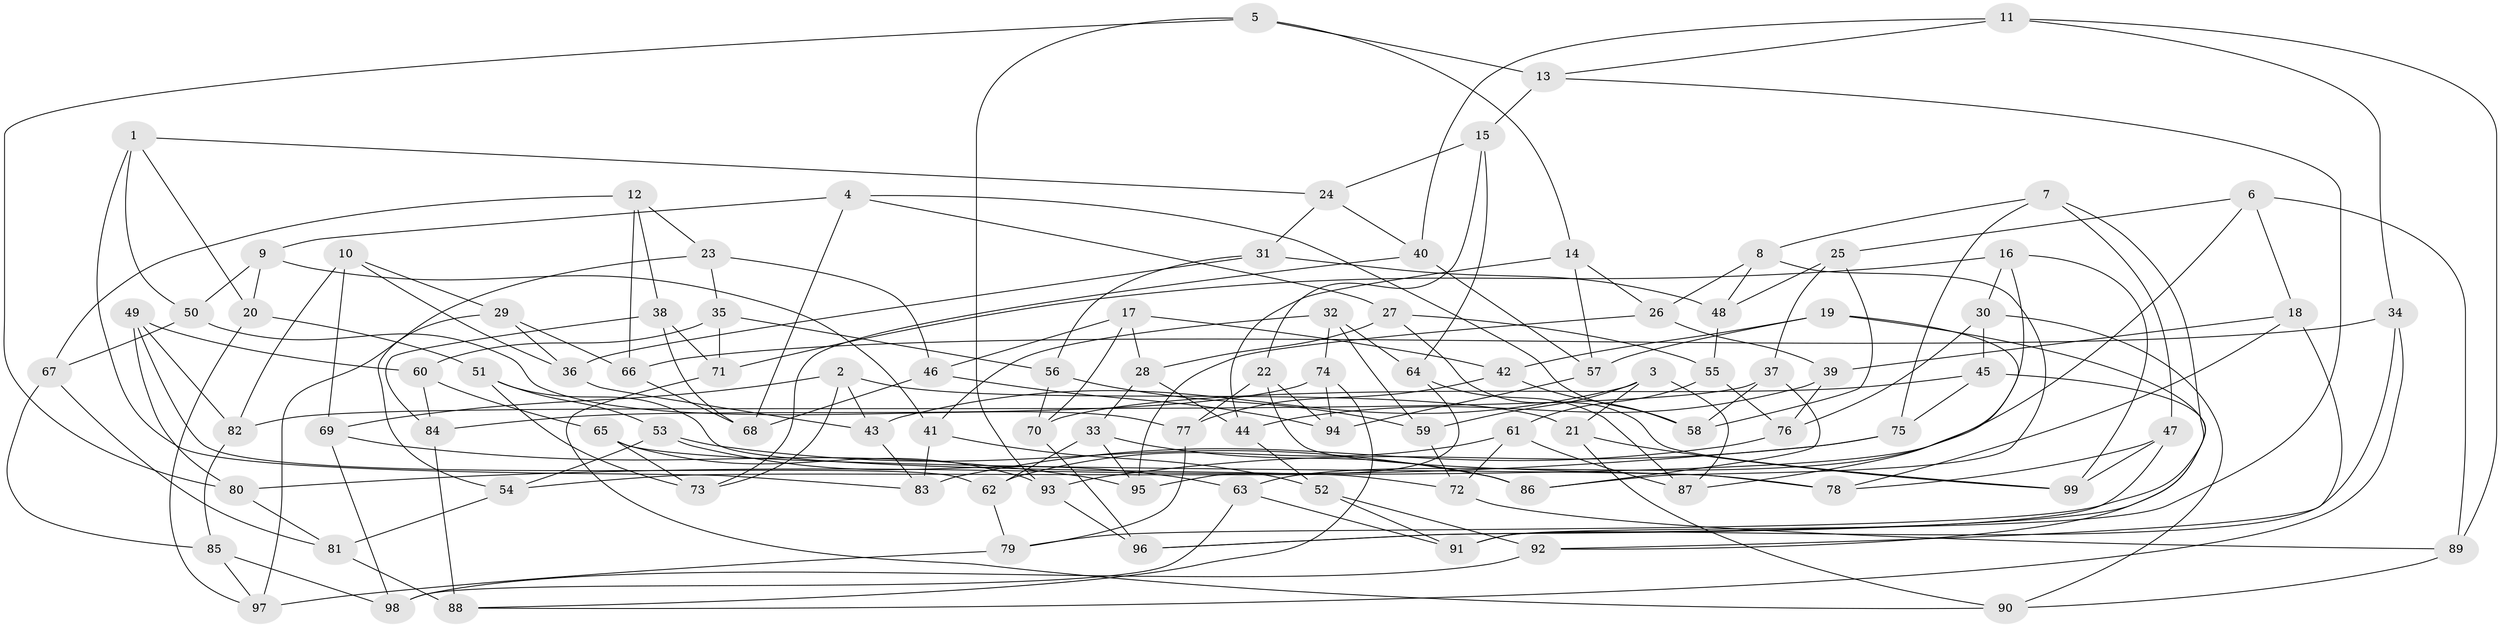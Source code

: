 // Generated by graph-tools (version 1.1) at 2025/50/03/09/25 03:50:51]
// undirected, 99 vertices, 198 edges
graph export_dot {
graph [start="1"]
  node [color=gray90,style=filled];
  1;
  2;
  3;
  4;
  5;
  6;
  7;
  8;
  9;
  10;
  11;
  12;
  13;
  14;
  15;
  16;
  17;
  18;
  19;
  20;
  21;
  22;
  23;
  24;
  25;
  26;
  27;
  28;
  29;
  30;
  31;
  32;
  33;
  34;
  35;
  36;
  37;
  38;
  39;
  40;
  41;
  42;
  43;
  44;
  45;
  46;
  47;
  48;
  49;
  50;
  51;
  52;
  53;
  54;
  55;
  56;
  57;
  58;
  59;
  60;
  61;
  62;
  63;
  64;
  65;
  66;
  67;
  68;
  69;
  70;
  71;
  72;
  73;
  74;
  75;
  76;
  77;
  78;
  79;
  80;
  81;
  82;
  83;
  84;
  85;
  86;
  87;
  88;
  89;
  90;
  91;
  92;
  93;
  94;
  95;
  96;
  97;
  98;
  99;
  1 -- 50;
  1 -- 24;
  1 -- 83;
  1 -- 20;
  2 -- 21;
  2 -- 73;
  2 -- 69;
  2 -- 43;
  3 -- 59;
  3 -- 21;
  3 -- 87;
  3 -- 43;
  4 -- 9;
  4 -- 58;
  4 -- 27;
  4 -- 68;
  5 -- 13;
  5 -- 80;
  5 -- 14;
  5 -- 93;
  6 -- 89;
  6 -- 18;
  6 -- 25;
  6 -- 54;
  7 -- 75;
  7 -- 79;
  7 -- 8;
  7 -- 47;
  8 -- 86;
  8 -- 48;
  8 -- 26;
  9 -- 20;
  9 -- 50;
  9 -- 41;
  10 -- 69;
  10 -- 29;
  10 -- 82;
  10 -- 36;
  11 -- 89;
  11 -- 34;
  11 -- 13;
  11 -- 40;
  12 -- 67;
  12 -- 66;
  12 -- 38;
  12 -- 23;
  13 -- 91;
  13 -- 15;
  14 -- 57;
  14 -- 44;
  14 -- 26;
  15 -- 64;
  15 -- 22;
  15 -- 24;
  16 -- 71;
  16 -- 63;
  16 -- 30;
  16 -- 99;
  17 -- 46;
  17 -- 28;
  17 -- 42;
  17 -- 70;
  18 -- 78;
  18 -- 39;
  18 -- 92;
  19 -- 96;
  19 -- 87;
  19 -- 57;
  19 -- 42;
  20 -- 97;
  20 -- 51;
  21 -- 99;
  21 -- 90;
  22 -- 77;
  22 -- 94;
  22 -- 78;
  23 -- 97;
  23 -- 35;
  23 -- 46;
  24 -- 40;
  24 -- 31;
  25 -- 58;
  25 -- 37;
  25 -- 48;
  26 -- 39;
  26 -- 95;
  27 -- 55;
  27 -- 99;
  27 -- 28;
  28 -- 33;
  28 -- 44;
  29 -- 54;
  29 -- 66;
  29 -- 36;
  30 -- 90;
  30 -- 45;
  30 -- 76;
  31 -- 36;
  31 -- 48;
  31 -- 56;
  32 -- 74;
  32 -- 64;
  32 -- 41;
  32 -- 59;
  33 -- 62;
  33 -- 95;
  33 -- 86;
  34 -- 91;
  34 -- 66;
  34 -- 88;
  35 -- 71;
  35 -- 60;
  35 -- 56;
  36 -- 43;
  37 -- 58;
  37 -- 82;
  37 -- 86;
  38 -- 71;
  38 -- 84;
  38 -- 68;
  39 -- 76;
  39 -- 44;
  40 -- 73;
  40 -- 57;
  41 -- 83;
  41 -- 52;
  42 -- 77;
  42 -- 58;
  43 -- 83;
  44 -- 52;
  45 -- 75;
  45 -- 92;
  45 -- 70;
  46 -- 68;
  46 -- 94;
  47 -- 78;
  47 -- 99;
  47 -- 96;
  48 -- 55;
  49 -- 82;
  49 -- 60;
  49 -- 62;
  49 -- 80;
  50 -- 67;
  50 -- 77;
  51 -- 72;
  51 -- 53;
  51 -- 73;
  52 -- 91;
  52 -- 92;
  53 -- 63;
  53 -- 86;
  53 -- 54;
  54 -- 81;
  55 -- 76;
  55 -- 61;
  56 -- 70;
  56 -- 59;
  57 -- 94;
  59 -- 72;
  60 -- 84;
  60 -- 65;
  61 -- 62;
  61 -- 87;
  61 -- 72;
  62 -- 79;
  63 -- 91;
  63 -- 98;
  64 -- 87;
  64 -- 95;
  65 -- 73;
  65 -- 93;
  65 -- 78;
  66 -- 68;
  67 -- 81;
  67 -- 85;
  69 -- 95;
  69 -- 98;
  70 -- 96;
  71 -- 90;
  72 -- 89;
  74 -- 94;
  74 -- 84;
  74 -- 88;
  75 -- 93;
  75 -- 80;
  76 -- 83;
  77 -- 79;
  79 -- 97;
  80 -- 81;
  81 -- 88;
  82 -- 85;
  84 -- 88;
  85 -- 98;
  85 -- 97;
  89 -- 90;
  92 -- 98;
  93 -- 96;
}
